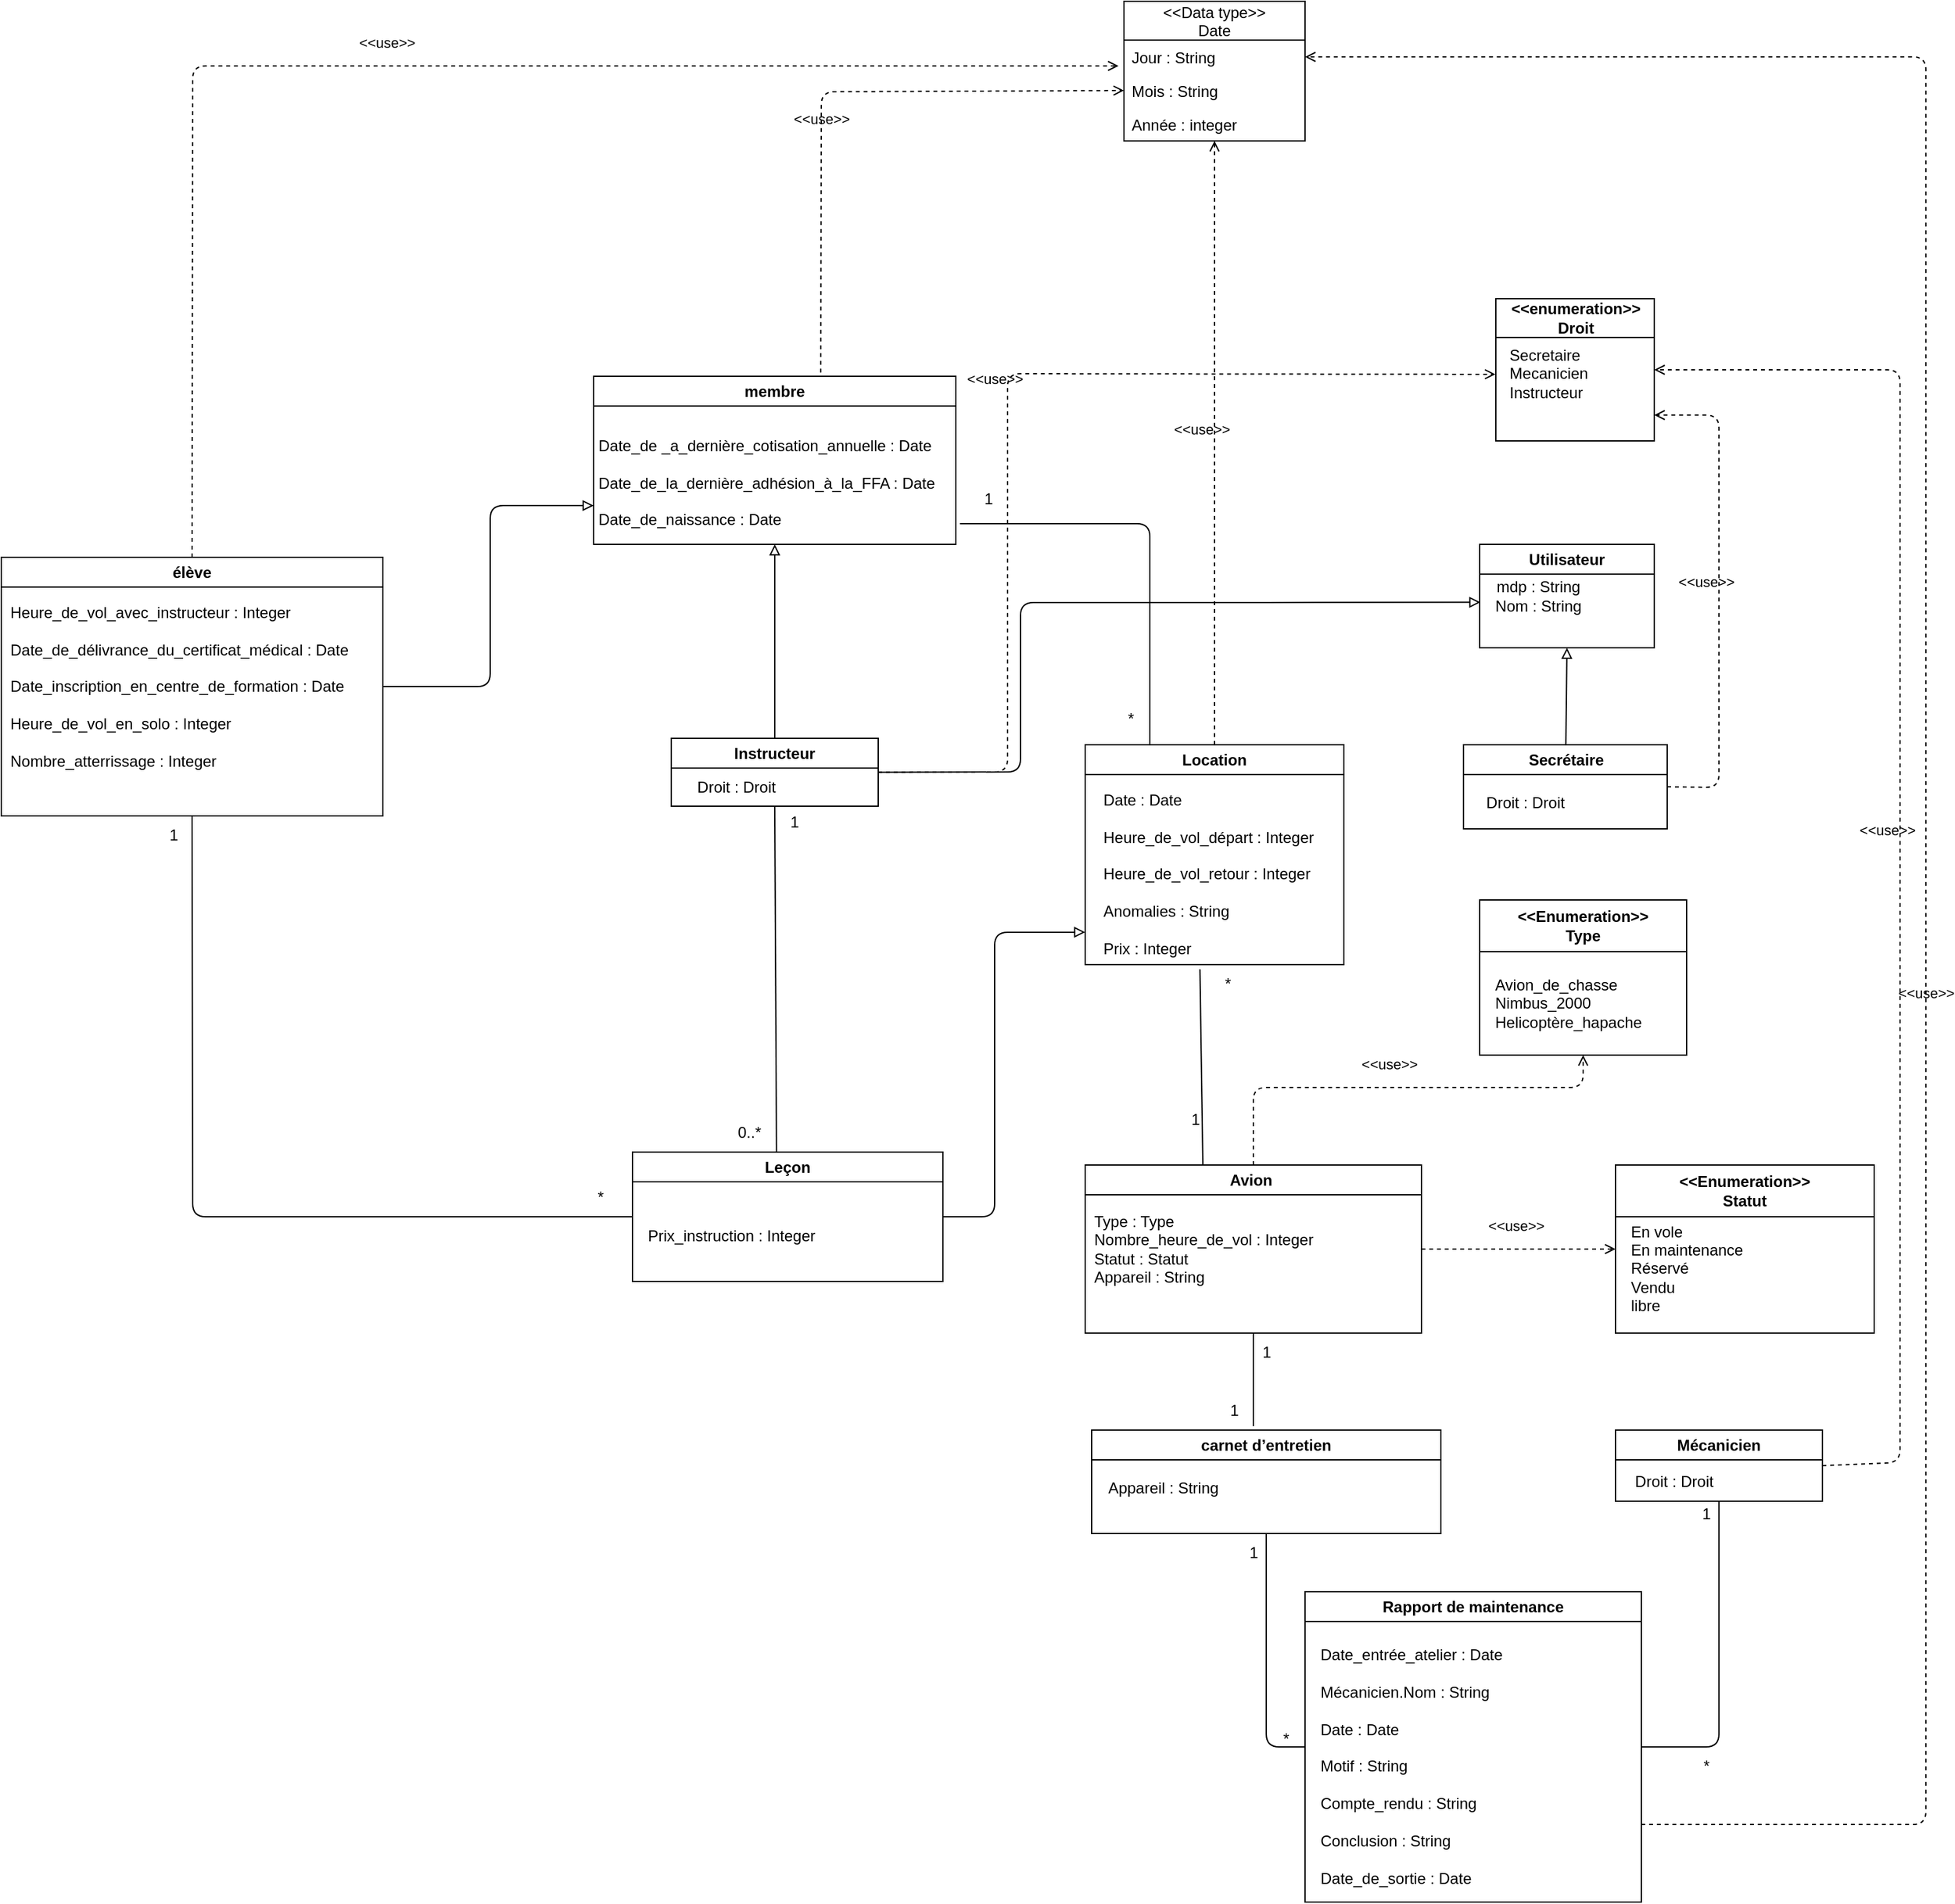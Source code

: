 <mxfile>
    <diagram name="Page-1" id="gfVjld5SYD9K90GSMS5p">
        <mxGraphModel dx="2130" dy="2059" grid="1" gridSize="10" guides="1" tooltips="1" connect="1" arrows="1" fold="1" page="1" pageScale="1" pageWidth="827" pageHeight="1169" math="0" shadow="0">
            <root>
                <mxCell id="0"/>
                <mxCell id="1" parent="0"/>
                <mxCell id="J5q2wIvUIW0NHQkZI1R1-1" value="membre" style="swimlane;whiteSpace=wrap;html=1;" parent="1" vertex="1">
                    <mxGeometry x="-250" y="130" width="280" height="130" as="geometry"/>
                </mxCell>
                <mxCell id="J5q2wIvUIW0NHQkZI1R1-2" value="&lt;div style=&quot;text-align: left;&quot;&gt;&lt;br&gt;&lt;/div&gt;&lt;div style=&quot;text-align: left;&quot;&gt;Date_de _a_dernière_cotisation_annuelle : Date&lt;/div&gt;&lt;div style=&quot;text-align: left;&quot;&gt;&amp;nbsp;&lt;/div&gt;&lt;div style=&quot;text-align: left;&quot;&gt;Date_de_la_dernière_adhésion_à_la_FFA : Date&amp;nbsp;&lt;/div&gt;&lt;div style=&quot;text-align: left;&quot;&gt;&lt;br&gt;&lt;/div&gt;&lt;div style=&quot;text-align: left;&quot;&gt;Date_de_naissance : Date&lt;br&gt;&lt;/div&gt;" style="text;html=1;align=center;verticalAlign=middle;resizable=0;points=[];autosize=1;strokeColor=none;fillColor=none;" parent="J5q2wIvUIW0NHQkZI1R1-1" vertex="1">
                    <mxGeometry x="-10" y="25" width="290" height="100" as="geometry"/>
                </mxCell>
                <mxCell id="J5q2wIvUIW0NHQkZI1R1-3" value="élève" style="swimlane;whiteSpace=wrap;html=1;" parent="1" vertex="1">
                    <mxGeometry x="-708" y="270" width="295" height="200" as="geometry"/>
                </mxCell>
                <mxCell id="J5q2wIvUIW0NHQkZI1R1-4" value="Heure_de_vol_avec_instructeur : Integer&lt;br&gt;&lt;br&gt;Date_de_délivrance_du_certificat_médical : Date&amp;nbsp;&lt;br&gt;&lt;br&gt;Date_inscription_en_centre_de_formation : Date&lt;br&gt;&lt;br&gt;&lt;div&gt;Heure_de_vol_en_solo : Integer&lt;/div&gt;&lt;div&gt;&lt;br&gt;&lt;/div&gt;&lt;div&gt;Nombre_atterrissage : Integer&lt;/div&gt;" style="text;html=1;align=left;verticalAlign=middle;resizable=0;points=[];autosize=1;strokeColor=none;fillColor=none;" parent="J5q2wIvUIW0NHQkZI1R1-3" vertex="1">
                    <mxGeometry x="5" y="30" width="290" height="140" as="geometry"/>
                </mxCell>
                <mxCell id="J5q2wIvUIW0NHQkZI1R1-11" value="Avion&amp;nbsp;" style="swimlane;whiteSpace=wrap;html=1;" parent="1" vertex="1">
                    <mxGeometry x="130" y="740" width="260" height="130" as="geometry"/>
                </mxCell>
                <mxCell id="J5q2wIvUIW0NHQkZI1R1-12" value="&lt;div style=&quot;&quot;&gt;Type : Type&amp;nbsp;&lt;/div&gt;&lt;div style=&quot;&quot;&gt;Nombre_heure_de_vol : Integer&amp;nbsp;&lt;/div&gt;&lt;div style=&quot;&quot;&gt;Statut : Statut&lt;/div&gt;&lt;div style=&quot;&quot;&gt;Appareil : String&amp;nbsp;&lt;br&gt;&lt;/div&gt;" style="text;html=1;align=left;verticalAlign=middle;resizable=0;points=[];autosize=1;strokeColor=none;fillColor=none;" parent="J5q2wIvUIW0NHQkZI1R1-11" vertex="1">
                    <mxGeometry x="5" y="30" width="200" height="70" as="geometry"/>
                </mxCell>
                <mxCell id="J5q2wIvUIW0NHQkZI1R1-14" value="&lt;div&gt;carnet&amp;nbsp;&lt;span style=&quot;background-color: initial;&quot;&gt;d’entretien&lt;/span&gt;&lt;/div&gt;" style="swimlane;whiteSpace=wrap;html=1;" parent="1" vertex="1">
                    <mxGeometry x="135" y="945" width="270" height="80" as="geometry"/>
                </mxCell>
                <mxCell id="J5q2wIvUIW0NHQkZI1R1-15" value="&lt;br&gt;" style="text;html=1;align=left;verticalAlign=middle;resizable=0;points=[];autosize=1;strokeColor=none;fillColor=none;" parent="J5q2wIvUIW0NHQkZI1R1-14" vertex="1">
                    <mxGeometry x="5" y="30" width="20" height="30" as="geometry"/>
                </mxCell>
                <mxCell id="59" value="&lt;span style=&quot;text-align: left;&quot;&gt;Appareil : String&lt;/span&gt;" style="text;html=1;align=center;verticalAlign=middle;resizable=0;points=[];autosize=1;strokeColor=none;fillColor=none;" parent="J5q2wIvUIW0NHQkZI1R1-14" vertex="1">
                    <mxGeometry y="30" width="110" height="30" as="geometry"/>
                </mxCell>
                <mxCell id="J5q2wIvUIW0NHQkZI1R1-16" value="Location" style="swimlane;whiteSpace=wrap;html=1;" parent="1" vertex="1">
                    <mxGeometry x="130" y="415" width="200" height="170" as="geometry"/>
                </mxCell>
                <mxCell id="J5q2wIvUIW0NHQkZI1R1-17" value="&lt;div style=&quot;text-align: left;&quot;&gt;Date : Date&lt;/div&gt;&lt;div style=&quot;text-align: left;&quot;&gt;&lt;br&gt;Heure_de_vol_départ : Integer&lt;/div&gt;&lt;div style=&quot;text-align: left;&quot;&gt;&lt;br&gt;&lt;/div&gt;&lt;div style=&quot;text-align: left;&quot;&gt;Heure_de_vol_retour : Integer&lt;/div&gt;&lt;div style=&quot;text-align: left;&quot;&gt;&lt;span style=&quot;background-color: initial;&quot;&gt;&amp;nbsp;&lt;/span&gt;&lt;br&gt;&lt;/div&gt;&lt;div style=&quot;text-align: left;&quot;&gt;Anomalies : String&lt;/div&gt;&lt;div style=&quot;text-align: left;&quot;&gt;&amp;nbsp;&lt;br&gt;Prix : Integer&lt;br&gt;&lt;/div&gt;" style="text;html=1;align=center;verticalAlign=middle;resizable=0;points=[];autosize=1;strokeColor=none;fillColor=none;" parent="J5q2wIvUIW0NHQkZI1R1-16" vertex="1">
                    <mxGeometry y="30" width="190" height="140" as="geometry"/>
                </mxCell>
                <mxCell id="J5q2wIvUIW0NHQkZI1R1-21" value="Mécanicien" style="swimlane;whiteSpace=wrap;html=1;" parent="1" vertex="1">
                    <mxGeometry x="540" y="945" width="160" height="55" as="geometry"/>
                </mxCell>
                <mxCell id="99" value="Droit : Droit" style="text;html=1;align=center;verticalAlign=middle;resizable=0;points=[];autosize=1;strokeColor=none;fillColor=none;" vertex="1" parent="J5q2wIvUIW0NHQkZI1R1-21">
                    <mxGeometry x="5" y="25" width="80" height="30" as="geometry"/>
                </mxCell>
                <mxCell id="61" style="edgeStyle=none;html=1;entryX=0.5;entryY=1;entryDx=0;entryDy=0;endArrow=none;endFill=0;" parent="1" source="12" target="J5q2wIvUIW0NHQkZI1R1-14" edge="1">
                    <mxGeometry relative="1" as="geometry">
                        <Array as="points">
                            <mxPoint x="270" y="1190"/>
                        </Array>
                    </mxGeometry>
                </mxCell>
                <mxCell id="12" value="Rapport de maintenance" style="swimlane;whiteSpace=wrap;html=1;" parent="1" vertex="1">
                    <mxGeometry x="300" y="1070" width="260" height="240" as="geometry"/>
                </mxCell>
                <mxCell id="13" value="Date_entrée_atelier : Date&lt;br&gt;&lt;br&gt;Mécanicien.Nom : String&amp;nbsp;&lt;br&gt;&lt;br&gt;Date : Date&lt;br&gt;&lt;br&gt;Motif : String&lt;br&gt;&lt;br&gt;Compte_rendu : String&lt;br&gt;&lt;br&gt;Conclusion : String&lt;br&gt;&lt;br&gt;Date_de_sortie : Date" style="text;html=1;align=left;verticalAlign=middle;resizable=0;points=[];autosize=1;strokeColor=none;fillColor=none;" parent="12" vertex="1">
                    <mxGeometry x="10" y="35" width="160" height="200" as="geometry"/>
                </mxCell>
                <mxCell id="93" style="edgeStyle=none;html=1;entryX=0.5;entryY=1;entryDx=0;entryDy=0;endArrow=block;endFill=0;" parent="1" source="14" target="91" edge="1">
                    <mxGeometry relative="1" as="geometry"/>
                </mxCell>
                <mxCell id="14" value="Secrétaire" style="swimlane;whiteSpace=wrap;html=1;" parent="1" vertex="1">
                    <mxGeometry x="422.5" y="415" width="157.5" height="65" as="geometry"/>
                </mxCell>
                <mxCell id="79" style="edgeStyle=none;html=1;entryX=0.5;entryY=1;entryDx=0;entryDy=0;endArrow=block;endFill=0;" parent="1" source="16" target="J5q2wIvUIW0NHQkZI1R1-1" edge="1">
                    <mxGeometry relative="1" as="geometry"/>
                </mxCell>
                <mxCell id="16" value="Instructeur" style="swimlane;whiteSpace=wrap;html=1;glass=0;swimlaneLine=1;rounded=0;shadow=0;" parent="1" vertex="1">
                    <mxGeometry x="-190" y="410" width="160" height="52.5" as="geometry"/>
                </mxCell>
                <mxCell id="100" value="Droit : Droit" style="text;html=1;align=center;verticalAlign=middle;resizable=0;points=[];autosize=1;strokeColor=none;fillColor=none;" vertex="1" parent="16">
                    <mxGeometry x="10" y="22.5" width="80" height="30" as="geometry"/>
                </mxCell>
                <mxCell id="75" style="edgeStyle=none;html=1;exitX=1;exitY=0.5;exitDx=0;exitDy=0;entryX=0;entryY=0.821;entryDx=0;entryDy=0;entryPerimeter=0;endArrow=block;endFill=0;" parent="1" source="18" target="J5q2wIvUIW0NHQkZI1R1-17" edge="1">
                    <mxGeometry relative="1" as="geometry">
                        <Array as="points">
                            <mxPoint x="60" y="780"/>
                            <mxPoint x="60" y="560"/>
                        </Array>
                    </mxGeometry>
                </mxCell>
                <mxCell id="18" value="Leçon" style="swimlane;whiteSpace=wrap;html=1;" parent="1" vertex="1">
                    <mxGeometry x="-220" y="730" width="240" height="100" as="geometry"/>
                </mxCell>
                <mxCell id="19" value="&lt;div style=&quot;&quot;&gt;Prix_instruction : Integer&lt;br&gt;&lt;/div&gt;" style="text;html=1;align=left;verticalAlign=middle;resizable=0;points=[];autosize=1;strokeColor=none;fillColor=none;" parent="18" vertex="1">
                    <mxGeometry x="10" y="50" width="150" height="30" as="geometry"/>
                </mxCell>
                <mxCell id="44" value="&lt;&lt;Data type&gt;&gt;&#10;Date" style="swimlane;fontStyle=0;childLayout=stackLayout;horizontal=1;startSize=30;fillColor=none;horizontalStack=0;resizeParent=1;resizeParentMax=0;resizeLast=0;collapsible=1;marginBottom=0;" parent="1" vertex="1">
                    <mxGeometry x="160" y="-160" width="140" height="108" as="geometry"/>
                </mxCell>
                <mxCell id="45" value="Jour : String" style="text;strokeColor=none;fillColor=none;align=left;verticalAlign=top;spacingLeft=4;spacingRight=4;overflow=hidden;rotatable=0;points=[[0,0.5],[1,0.5]];portConstraint=eastwest;" parent="44" vertex="1">
                    <mxGeometry y="30" width="140" height="26" as="geometry"/>
                </mxCell>
                <mxCell id="46" value="Mois : String" style="text;strokeColor=none;fillColor=none;align=left;verticalAlign=top;spacingLeft=4;spacingRight=4;overflow=hidden;rotatable=0;points=[[0,0.5],[1,0.5]];portConstraint=eastwest;" parent="44" vertex="1">
                    <mxGeometry y="56" width="140" height="26" as="geometry"/>
                </mxCell>
                <mxCell id="47" value="Année : integer" style="text;strokeColor=none;fillColor=none;align=left;verticalAlign=top;spacingLeft=4;spacingRight=4;overflow=hidden;rotatable=0;points=[[0,0.5],[1,0.5]];portConstraint=eastwest;" parent="44" vertex="1">
                    <mxGeometry y="82" width="140" height="26" as="geometry"/>
                </mxCell>
                <mxCell id="48" value="&amp;lt;&amp;lt;use&amp;gt;&amp;gt;" style="html=1;verticalAlign=bottom;labelBackgroundColor=none;endArrow=open;endFill=0;dashed=1;entryX=0;entryY=0.5;entryDx=0;entryDy=0;exitX=0.627;exitY=-0.022;exitDx=0;exitDy=0;exitPerimeter=0;" parent="1" source="J5q2wIvUIW0NHQkZI1R1-1" target="46" edge="1">
                    <mxGeometry x="-0.174" width="160" relative="1" as="geometry">
                        <mxPoint x="-180" y="95" as="sourcePoint"/>
                        <mxPoint x="160" y="-80" as="targetPoint"/>
                        <Array as="points">
                            <mxPoint x="-74" y="-90"/>
                        </Array>
                        <mxPoint y="-1" as="offset"/>
                    </mxGeometry>
                </mxCell>
                <mxCell id="49" value="&amp;lt;&amp;lt;use&amp;gt;&amp;gt;" style="html=1;verticalAlign=bottom;labelBackgroundColor=none;endArrow=open;endFill=0;dashed=1;exitX=0.5;exitY=0;exitDx=0;exitDy=0;entryX=-0.03;entryY=-0.231;entryDx=0;entryDy=0;entryPerimeter=0;" parent="1" source="J5q2wIvUIW0NHQkZI1R1-3" target="46" edge="1">
                    <mxGeometry x="-0.033" y="9" width="160" relative="1" as="geometry">
                        <mxPoint x="220.0" y="120" as="sourcePoint"/>
                        <mxPoint x="160" y="-80" as="targetPoint"/>
                        <mxPoint as="offset"/>
                        <Array as="points">
                            <mxPoint x="-560" y="-110"/>
                        </Array>
                    </mxGeometry>
                </mxCell>
                <mxCell id="51" value="&amp;lt;&amp;lt;use&amp;gt;&amp;gt;" style="html=1;verticalAlign=bottom;labelBackgroundColor=none;endArrow=open;endFill=0;dashed=1;exitX=0.5;exitY=0;exitDx=0;exitDy=0;" parent="1" source="J5q2wIvUIW0NHQkZI1R1-16" target="47" edge="1">
                    <mxGeometry x="0.006" y="10" width="160" relative="1" as="geometry">
                        <mxPoint x="302.5" y="140.0" as="sourcePoint"/>
                        <mxPoint x="160" y="-80" as="targetPoint"/>
                        <mxPoint as="offset"/>
                    </mxGeometry>
                </mxCell>
                <mxCell id="52" value="&lt;div&gt;&amp;lt;&amp;lt;Enumeration&amp;gt;&amp;gt;&lt;/div&gt;&lt;div&gt;Type&lt;/div&gt;" style="swimlane;whiteSpace=wrap;html=1;startSize=40;" parent="1" vertex="1">
                    <mxGeometry x="435" y="535" width="160" height="120" as="geometry"/>
                </mxCell>
                <mxCell id="53" value="Avion_de_chasse&lt;br&gt;Nimbus_2000&lt;br&gt;Helicoptère_hapache&amp;nbsp;" style="text;html=1;align=left;verticalAlign=middle;resizable=0;points=[];autosize=1;strokeColor=none;fillColor=none;" parent="52" vertex="1">
                    <mxGeometry x="10" y="50" width="140" height="60" as="geometry"/>
                </mxCell>
                <mxCell id="54" value="&amp;lt;&amp;lt;use&amp;gt;&amp;gt;" style="html=1;verticalAlign=bottom;labelBackgroundColor=none;endArrow=open;endFill=0;dashed=1;exitX=0.5;exitY=0;exitDx=0;exitDy=0;entryX=0.5;entryY=1;entryDx=0;entryDy=0;" parent="1" source="J5q2wIvUIW0NHQkZI1R1-11" target="52" edge="1">
                    <mxGeometry x="-0.033" y="9" width="160" relative="1" as="geometry">
                        <mxPoint x="545" y="690" as="sourcePoint"/>
                        <mxPoint x="515" y="370.0" as="targetPoint"/>
                        <mxPoint as="offset"/>
                        <Array as="points">
                            <mxPoint x="260" y="680"/>
                            <mxPoint x="515" y="680"/>
                        </Array>
                    </mxGeometry>
                </mxCell>
                <mxCell id="55" value="&lt;div&gt;&amp;lt;&amp;lt;Enumeration&amp;gt;&amp;gt;&lt;/div&gt;&lt;div&gt;Statut&lt;/div&gt;" style="swimlane;whiteSpace=wrap;html=1;startSize=40;" parent="1" vertex="1">
                    <mxGeometry x="540" y="740" width="200" height="130" as="geometry"/>
                </mxCell>
                <mxCell id="56" value="En vole&lt;br&gt;En maintenance&lt;br&gt;Réservé&lt;br&gt;Vendu&amp;nbsp;&lt;br&gt;libre" style="text;html=1;align=left;verticalAlign=middle;resizable=0;points=[];autosize=1;strokeColor=none;fillColor=none;" parent="55" vertex="1">
                    <mxGeometry x="10" y="35" width="110" height="90" as="geometry"/>
                </mxCell>
                <mxCell id="57" value="&amp;lt;&amp;lt;use&amp;gt;&amp;gt;" style="html=1;verticalAlign=bottom;labelBackgroundColor=none;endArrow=open;endFill=0;dashed=1;exitX=1;exitY=0.5;exitDx=0;exitDy=0;entryX=0;entryY=0.5;entryDx=0;entryDy=0;" parent="1" source="J5q2wIvUIW0NHQkZI1R1-11" target="55" edge="1">
                    <mxGeometry x="-0.033" y="9" width="160" relative="1" as="geometry">
                        <mxPoint x="760" y="770.0" as="sourcePoint"/>
                        <mxPoint x="690" y="790" as="targetPoint"/>
                        <mxPoint as="offset"/>
                    </mxGeometry>
                </mxCell>
                <mxCell id="62" value="1" style="text;html=1;align=center;verticalAlign=middle;resizable=0;points=[];autosize=1;strokeColor=none;fillColor=none;" parent="1" vertex="1">
                    <mxGeometry x="245" y="1025" width="30" height="30" as="geometry"/>
                </mxCell>
                <mxCell id="63" value="*" style="text;html=1;align=center;verticalAlign=middle;resizable=0;points=[];autosize=1;strokeColor=none;fillColor=none;" parent="1" vertex="1">
                    <mxGeometry x="270" y="1169" width="30" height="30" as="geometry"/>
                </mxCell>
                <mxCell id="64" style="edgeStyle=none;html=1;entryX=0.5;entryY=1;entryDx=0;entryDy=0;endArrow=none;endFill=0;exitX=1;exitY=0.5;exitDx=0;exitDy=0;" parent="1" source="12" target="J5q2wIvUIW0NHQkZI1R1-21" edge="1">
                    <mxGeometry relative="1" as="geometry">
                        <mxPoint x="691.667" y="1095" as="sourcePoint"/>
                        <mxPoint x="640" y="1035" as="targetPoint"/>
                        <Array as="points">
                            <mxPoint x="620" y="1190"/>
                        </Array>
                    </mxGeometry>
                </mxCell>
                <mxCell id="65" value="1" style="text;html=1;align=center;verticalAlign=middle;resizable=0;points=[];autosize=1;strokeColor=none;fillColor=none;" parent="1" vertex="1">
                    <mxGeometry x="595" y="995" width="30" height="30" as="geometry"/>
                </mxCell>
                <mxCell id="66" value="*" style="text;html=1;align=center;verticalAlign=middle;resizable=0;points=[];autosize=1;strokeColor=none;fillColor=none;" parent="1" vertex="1">
                    <mxGeometry x="595" y="1190" width="30" height="30" as="geometry"/>
                </mxCell>
                <mxCell id="69" style="edgeStyle=none;html=1;endArrow=none;endFill=0;exitX=0.463;exitY=-0.037;exitDx=0;exitDy=0;exitPerimeter=0;entryX=0.5;entryY=1;entryDx=0;entryDy=0;" parent="1" source="J5q2wIvUIW0NHQkZI1R1-14" target="J5q2wIvUIW0NHQkZI1R1-11" edge="1">
                    <mxGeometry relative="1" as="geometry">
                        <mxPoint x="300.837" y="920" as="sourcePoint"/>
                        <mxPoint x="270" y="860" as="targetPoint"/>
                    </mxGeometry>
                </mxCell>
                <mxCell id="70" value="1" style="text;html=1;align=center;verticalAlign=middle;resizable=0;points=[];autosize=1;strokeColor=none;fillColor=none;" parent="1" vertex="1">
                    <mxGeometry x="230" y="915" width="30" height="30" as="geometry"/>
                </mxCell>
                <mxCell id="71" value="1" style="text;html=1;align=center;verticalAlign=middle;resizable=0;points=[];autosize=1;strokeColor=none;fillColor=none;" parent="1" vertex="1">
                    <mxGeometry x="255" y="870" width="30" height="30" as="geometry"/>
                </mxCell>
                <mxCell id="72" style="edgeStyle=none;html=1;endArrow=none;endFill=0;exitX=0.35;exitY=0;exitDx=0;exitDy=0;exitPerimeter=0;entryX=0.467;entryY=1.026;entryDx=0;entryDy=0;entryPerimeter=0;" parent="1" source="J5q2wIvUIW0NHQkZI1R1-11" target="J5q2wIvUIW0NHQkZI1R1-17" edge="1">
                    <mxGeometry relative="1" as="geometry">
                        <mxPoint x="245.01" y="677.04" as="sourcePoint"/>
                        <mxPoint x="250" y="610" as="targetPoint"/>
                    </mxGeometry>
                </mxCell>
                <mxCell id="73" value="1" style="text;html=1;align=center;verticalAlign=middle;resizable=0;points=[];autosize=1;strokeColor=none;fillColor=none;" parent="1" vertex="1">
                    <mxGeometry x="200" y="690" width="30" height="30" as="geometry"/>
                </mxCell>
                <mxCell id="74" value="*" style="text;html=1;align=center;verticalAlign=middle;resizable=0;points=[];autosize=1;strokeColor=none;fillColor=none;" parent="1" vertex="1">
                    <mxGeometry x="225" y="585" width="30" height="30" as="geometry"/>
                </mxCell>
                <mxCell id="76" style="edgeStyle=none;html=1;endArrow=none;endFill=0;exitX=0.464;exitY=-0.003;exitDx=0;exitDy=0;exitPerimeter=0;entryX=0.5;entryY=1;entryDx=0;entryDy=0;" parent="1" source="18" target="16" edge="1">
                    <mxGeometry relative="1" as="geometry">
                        <mxPoint x="-116" y="655" as="sourcePoint"/>
                        <mxPoint x="-141.27" y="513.64" as="targetPoint"/>
                    </mxGeometry>
                </mxCell>
                <mxCell id="77" value="0..*" style="text;html=1;align=center;verticalAlign=middle;resizable=0;points=[];autosize=1;strokeColor=none;fillColor=none;" parent="1" vertex="1">
                    <mxGeometry x="-150" y="700" width="40" height="30" as="geometry"/>
                </mxCell>
                <mxCell id="78" value="1" style="text;html=1;align=center;verticalAlign=middle;resizable=0;points=[];autosize=1;strokeColor=none;fillColor=none;" parent="1" vertex="1">
                    <mxGeometry x="-110" y="460" width="30" height="30" as="geometry"/>
                </mxCell>
                <mxCell id="80" style="edgeStyle=none;html=1;endArrow=none;endFill=0;entryX=1.011;entryY=0.89;entryDx=0;entryDy=0;entryPerimeter=0;exitX=0.25;exitY=0;exitDx=0;exitDy=0;" parent="1" source="J5q2wIvUIW0NHQkZI1R1-16" target="J5q2wIvUIW0NHQkZI1R1-2" edge="1">
                    <mxGeometry relative="1" as="geometry">
                        <mxPoint x="220" y="410" as="sourcePoint"/>
                        <mxPoint x="110" y="215.3" as="targetPoint"/>
                        <Array as="points">
                            <mxPoint x="180" y="244"/>
                        </Array>
                    </mxGeometry>
                </mxCell>
                <mxCell id="81" value="*" style="text;html=1;align=center;verticalAlign=middle;resizable=0;points=[];autosize=1;strokeColor=none;fillColor=none;" parent="1" vertex="1">
                    <mxGeometry x="150" y="380" width="30" height="30" as="geometry"/>
                </mxCell>
                <mxCell id="82" value="1" style="text;html=1;align=center;verticalAlign=middle;resizable=0;points=[];autosize=1;strokeColor=none;fillColor=none;" parent="1" vertex="1">
                    <mxGeometry x="40" y="210" width="30" height="30" as="geometry"/>
                </mxCell>
                <mxCell id="83" style="edgeStyle=none;html=1;endArrow=block;endFill=0;" parent="1" source="J5q2wIvUIW0NHQkZI1R1-4" edge="1">
                    <mxGeometry relative="1" as="geometry">
                        <Array as="points">
                            <mxPoint x="-330" y="370"/>
                            <mxPoint x="-330" y="230"/>
                        </Array>
                        <mxPoint x="-250" y="230" as="targetPoint"/>
                    </mxGeometry>
                </mxCell>
                <mxCell id="84" style="edgeStyle=none;html=1;endArrow=none;endFill=0;exitX=0;exitY=0.5;exitDx=0;exitDy=0;entryX=0.5;entryY=1;entryDx=0;entryDy=0;" parent="1" source="18" target="J5q2wIvUIW0NHQkZI1R1-3" edge="1">
                    <mxGeometry relative="1" as="geometry">
                        <mxPoint x="-548.64" y="819.7" as="sourcePoint"/>
                        <mxPoint x="-520" y="550" as="targetPoint"/>
                        <Array as="points">
                            <mxPoint x="-560" y="780"/>
                        </Array>
                    </mxGeometry>
                </mxCell>
                <mxCell id="85" value="*" style="text;html=1;align=center;verticalAlign=middle;resizable=0;points=[];autosize=1;strokeColor=none;fillColor=none;" parent="1" vertex="1">
                    <mxGeometry x="-260" y="750" width="30" height="30" as="geometry"/>
                </mxCell>
                <mxCell id="86" value="1" style="text;html=1;align=center;verticalAlign=middle;resizable=0;points=[];autosize=1;strokeColor=none;fillColor=none;" parent="1" vertex="1">
                    <mxGeometry x="-590" y="470" width="30" height="30" as="geometry"/>
                </mxCell>
                <mxCell id="90" value="&amp;lt;&amp;lt;use&amp;gt;&amp;gt;" style="html=1;verticalAlign=bottom;labelBackgroundColor=none;endArrow=open;endFill=0;dashed=1;entryX=1;entryY=0.5;entryDx=0;entryDy=0;exitX=1;exitY=0.75;exitDx=0;exitDy=0;" parent="1" source="12" target="45" edge="1">
                    <mxGeometry x="-0.174" width="160" relative="1" as="geometry">
                        <mxPoint x="427.78" y="96.6" as="sourcePoint"/>
                        <mxPoint x="662.22" y="-120" as="targetPoint"/>
                        <Array as="points">
                            <mxPoint x="780" y="1250"/>
                            <mxPoint x="780" y="-117"/>
                        </Array>
                        <mxPoint y="-1" as="offset"/>
                    </mxGeometry>
                </mxCell>
                <mxCell id="91" value="Utilisateur" style="swimlane;whiteSpace=wrap;html=1;" parent="1" vertex="1">
                    <mxGeometry x="435" y="260" width="135" height="80" as="geometry"/>
                </mxCell>
                <mxCell id="92" value="mdp : String&lt;br&gt;Nom : String" style="text;html=1;align=center;verticalAlign=middle;resizable=0;points=[];autosize=1;strokeColor=none;fillColor=none;" parent="91" vertex="1">
                    <mxGeometry y="20" width="90" height="40" as="geometry"/>
                </mxCell>
                <mxCell id="94" value="&amp;lt;&amp;lt;enumeration&amp;gt;&amp;gt;&lt;br&gt;Droit" style="swimlane;whiteSpace=wrap;html=1;startSize=30;" parent="1" vertex="1">
                    <mxGeometry x="447.5" y="70" width="122.5" height="110" as="geometry"/>
                </mxCell>
                <mxCell id="95" value="&lt;div style=&quot;text-align: left;&quot;&gt;&lt;span style=&quot;background-color: initial;&quot;&gt;Secretaire&lt;/span&gt;&lt;/div&gt;&lt;div style=&quot;text-align: left;&quot;&gt;&lt;span style=&quot;background-color: initial;&quot;&gt;Mecanicien&lt;/span&gt;&lt;/div&gt;&lt;div style=&quot;text-align: left;&quot;&gt;&lt;span style=&quot;background-color: initial;&quot;&gt;Instructeur&lt;/span&gt;&lt;/div&gt;&lt;div style=&quot;text-align: left;&quot;&gt;&lt;span style=&quot;background-color: initial;&quot;&gt;&lt;br&gt;&lt;/span&gt;&lt;/div&gt;" style="text;html=1;align=center;verticalAlign=middle;resizable=0;points=[];autosize=1;strokeColor=none;fillColor=none;" parent="94" vertex="1">
                    <mxGeometry y="30" width="80" height="70" as="geometry"/>
                </mxCell>
                <mxCell id="96" value="Droit : Droit" style="text;html=1;align=center;verticalAlign=middle;resizable=0;points=[];autosize=1;strokeColor=none;fillColor=none;" parent="1" vertex="1">
                    <mxGeometry x="430" y="445" width="80" height="30" as="geometry"/>
                </mxCell>
                <mxCell id="97" value="&amp;lt;&amp;lt;use&amp;gt;&amp;gt;" style="html=1;verticalAlign=bottom;labelBackgroundColor=none;endArrow=open;endFill=0;dashed=1;exitX=1;exitY=0.5;exitDx=0;exitDy=0;" edge="1" parent="1" source="14">
                    <mxGeometry x="0.006" y="10" width="160" relative="1" as="geometry">
                        <mxPoint x="630.0" y="507" as="sourcePoint"/>
                        <mxPoint x="570" y="160" as="targetPoint"/>
                        <mxPoint as="offset"/>
                        <Array as="points">
                            <mxPoint x="620" y="448"/>
                            <mxPoint x="620" y="160"/>
                            <mxPoint x="600" y="160"/>
                        </Array>
                    </mxGeometry>
                </mxCell>
                <mxCell id="98" value="&amp;lt;&amp;lt;use&amp;gt;&amp;gt;" style="html=1;verticalAlign=bottom;labelBackgroundColor=none;endArrow=open;endFill=0;dashed=1;exitX=1;exitY=0.5;exitDx=0;exitDy=0;entryX=1;entryY=0.5;entryDx=0;entryDy=0;" edge="1" parent="1" source="J5q2wIvUIW0NHQkZI1R1-21" target="94">
                    <mxGeometry x="-0.014" y="10" width="160" relative="1" as="geometry">
                        <mxPoint x="765.0" y="527" as="sourcePoint"/>
                        <mxPoint x="625" y="100" as="targetPoint"/>
                        <mxPoint as="offset"/>
                        <Array as="points">
                            <mxPoint x="760" y="970"/>
                            <mxPoint x="760" y="125"/>
                        </Array>
                    </mxGeometry>
                </mxCell>
                <mxCell id="101" value="&amp;lt;&amp;lt;use&amp;gt;&amp;gt;" style="html=1;verticalAlign=bottom;labelBackgroundColor=none;endArrow=open;endFill=0;dashed=1;exitX=1;exitY=0.5;exitDx=0;exitDy=0;entryX=-0.004;entryY=0.407;entryDx=0;entryDy=0;entryPerimeter=0;" edge="1" parent="1" source="16" target="95">
                    <mxGeometry x="0.006" y="10" width="160" relative="1" as="geometry">
                        <mxPoint x="310.0" y="547" as="sourcePoint"/>
                        <mxPoint x="310.0" y="80" as="targetPoint"/>
                        <mxPoint as="offset"/>
                        <Array as="points">
                            <mxPoint x="70" y="436"/>
                            <mxPoint x="70" y="128"/>
                        </Array>
                    </mxGeometry>
                </mxCell>
                <mxCell id="102" style="edgeStyle=none;html=1;entryX=0.006;entryY=0.619;entryDx=0;entryDy=0;endArrow=block;endFill=0;entryPerimeter=0;exitX=1;exitY=0.5;exitDx=0;exitDy=0;" edge="1" parent="1" source="16" target="92">
                    <mxGeometry relative="1" as="geometry">
                        <mxPoint x="170" y="415" as="sourcePoint"/>
                        <mxPoint x="170" y="265" as="targetPoint"/>
                        <Array as="points">
                            <mxPoint x="80" y="436"/>
                            <mxPoint x="80" y="305"/>
                            <mxPoint x="260" y="305"/>
                        </Array>
                    </mxGeometry>
                </mxCell>
            </root>
        </mxGraphModel>
    </diagram>
</mxfile>